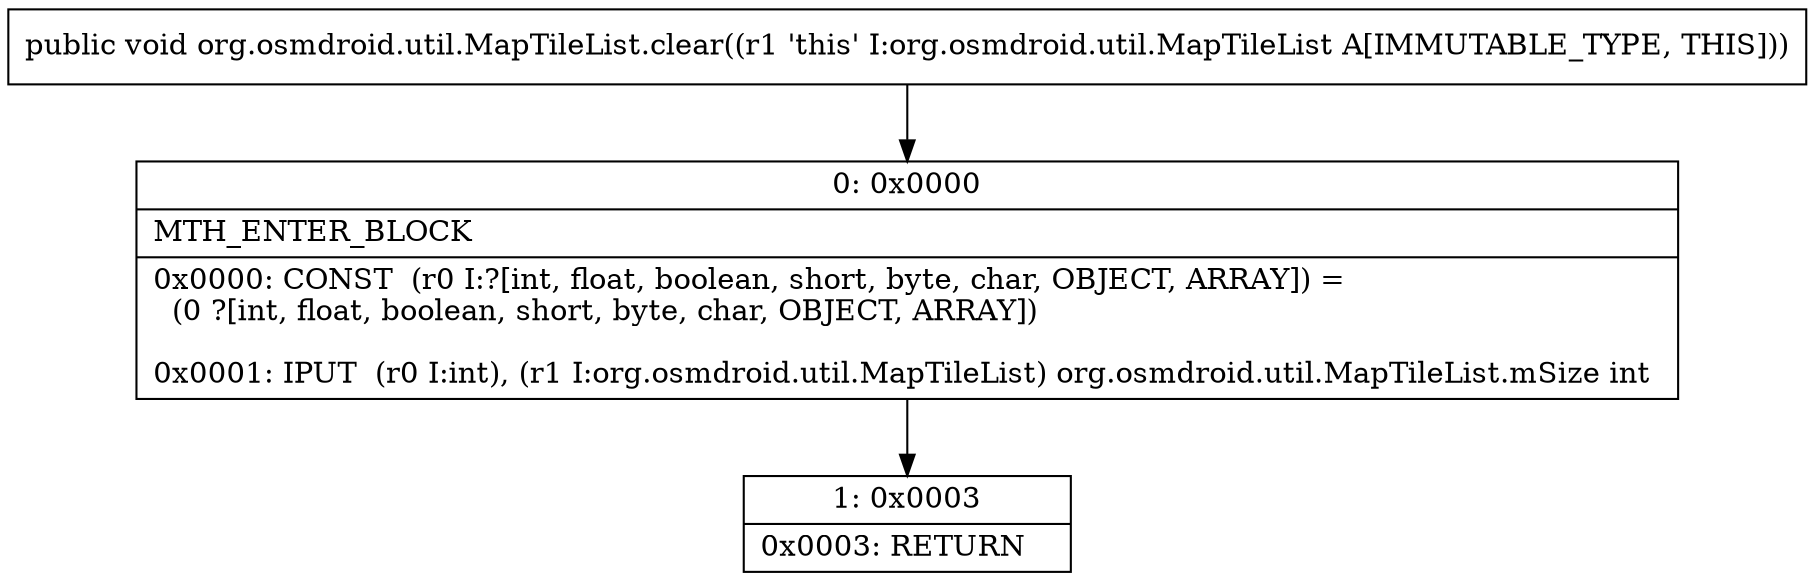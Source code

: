 digraph "CFG fororg.osmdroid.util.MapTileList.clear()V" {
Node_0 [shape=record,label="{0\:\ 0x0000|MTH_ENTER_BLOCK\l|0x0000: CONST  (r0 I:?[int, float, boolean, short, byte, char, OBJECT, ARRAY]) = \l  (0 ?[int, float, boolean, short, byte, char, OBJECT, ARRAY])\l \l0x0001: IPUT  (r0 I:int), (r1 I:org.osmdroid.util.MapTileList) org.osmdroid.util.MapTileList.mSize int \l}"];
Node_1 [shape=record,label="{1\:\ 0x0003|0x0003: RETURN   \l}"];
MethodNode[shape=record,label="{public void org.osmdroid.util.MapTileList.clear((r1 'this' I:org.osmdroid.util.MapTileList A[IMMUTABLE_TYPE, THIS])) }"];
MethodNode -> Node_0;
Node_0 -> Node_1;
}

